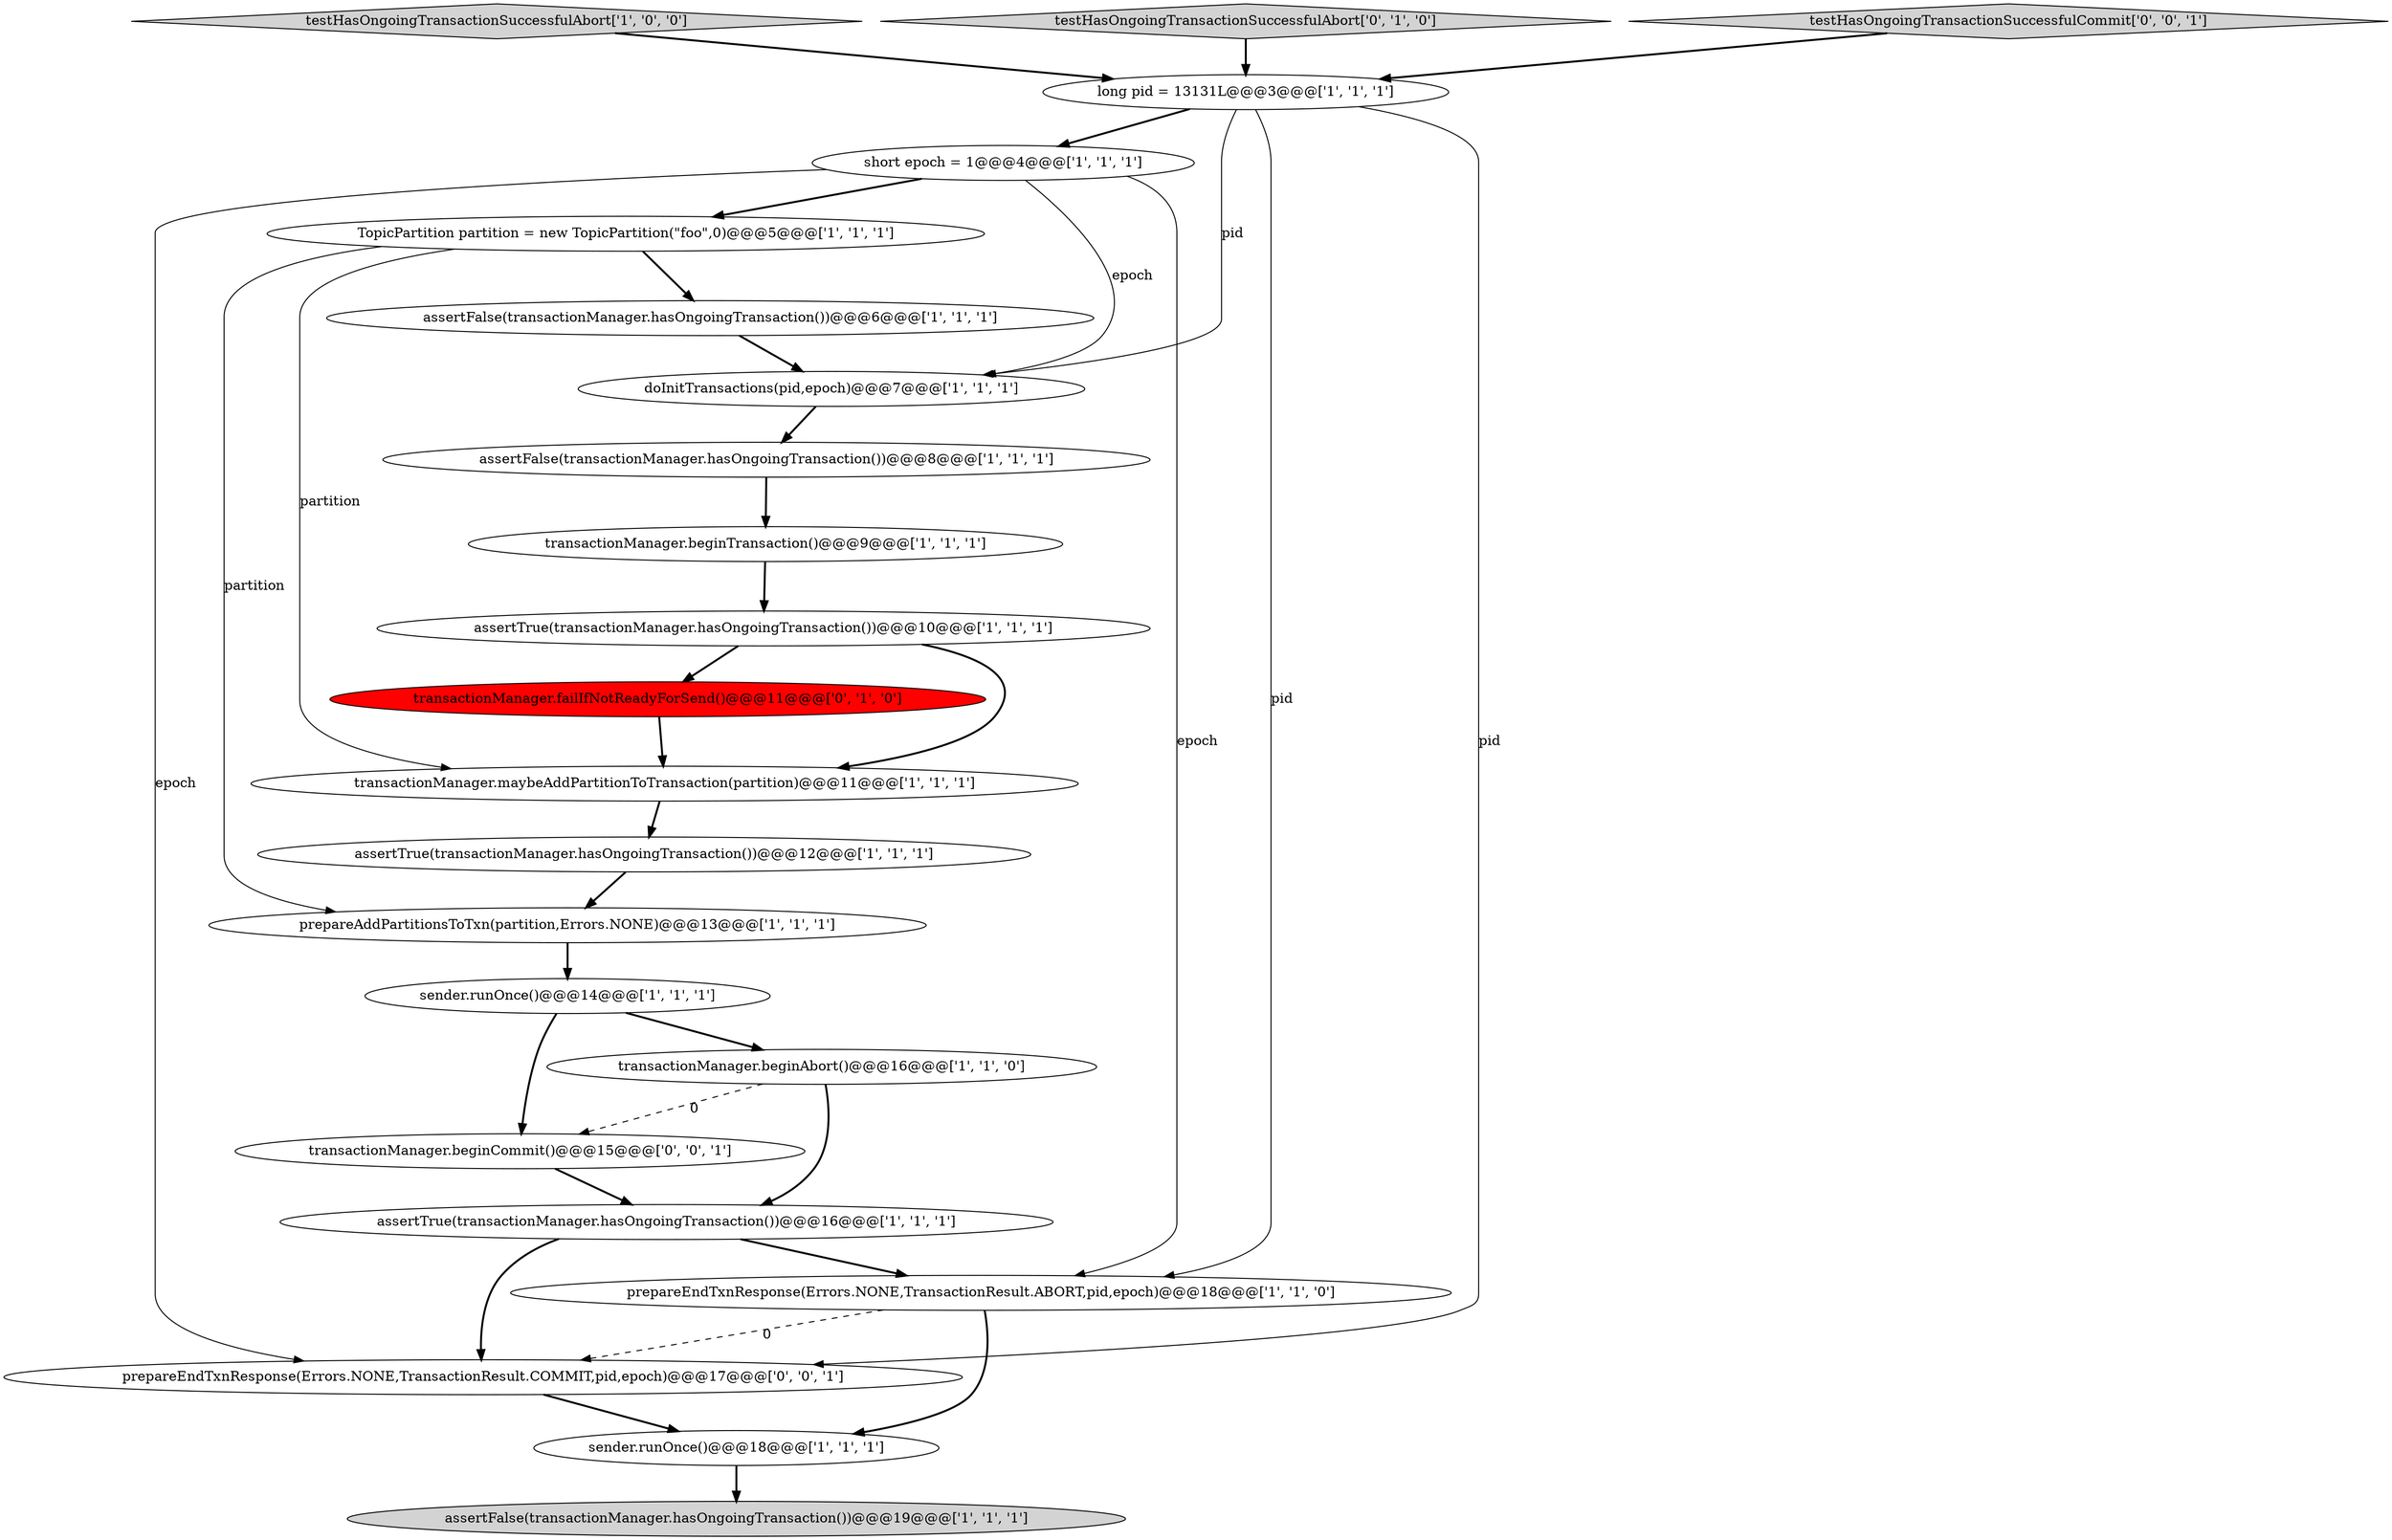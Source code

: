 digraph {
10 [style = filled, label = "transactionManager.beginAbort()@@@16@@@['1', '1', '0']", fillcolor = white, shape = ellipse image = "AAA0AAABBB1BBB"];
3 [style = filled, label = "testHasOngoingTransactionSuccessfulAbort['1', '0', '0']", fillcolor = lightgray, shape = diamond image = "AAA0AAABBB1BBB"];
7 [style = filled, label = "assertTrue(transactionManager.hasOngoingTransaction())@@@16@@@['1', '1', '1']", fillcolor = white, shape = ellipse image = "AAA0AAABBB1BBB"];
2 [style = filled, label = "assertTrue(transactionManager.hasOngoingTransaction())@@@10@@@['1', '1', '1']", fillcolor = white, shape = ellipse image = "AAA0AAABBB1BBB"];
22 [style = filled, label = "prepareEndTxnResponse(Errors.NONE,TransactionResult.COMMIT,pid,epoch)@@@17@@@['0', '0', '1']", fillcolor = white, shape = ellipse image = "AAA0AAABBB3BBB"];
19 [style = filled, label = "testHasOngoingTransactionSuccessfulAbort['0', '1', '0']", fillcolor = lightgray, shape = diamond image = "AAA0AAABBB2BBB"];
9 [style = filled, label = "prepareAddPartitionsToTxn(partition,Errors.NONE)@@@13@@@['1', '1', '1']", fillcolor = white, shape = ellipse image = "AAA0AAABBB1BBB"];
6 [style = filled, label = "sender.runOnce()@@@14@@@['1', '1', '1']", fillcolor = white, shape = ellipse image = "AAA0AAABBB1BBB"];
11 [style = filled, label = "assertFalse(transactionManager.hasOngoingTransaction())@@@6@@@['1', '1', '1']", fillcolor = white, shape = ellipse image = "AAA0AAABBB1BBB"];
15 [style = filled, label = "transactionManager.maybeAddPartitionToTransaction(partition)@@@11@@@['1', '1', '1']", fillcolor = white, shape = ellipse image = "AAA0AAABBB1BBB"];
14 [style = filled, label = "doInitTransactions(pid,epoch)@@@7@@@['1', '1', '1']", fillcolor = white, shape = ellipse image = "AAA0AAABBB1BBB"];
12 [style = filled, label = "assertFalse(transactionManager.hasOngoingTransaction())@@@19@@@['1', '1', '1']", fillcolor = lightgray, shape = ellipse image = "AAA0AAABBB1BBB"];
0 [style = filled, label = "prepareEndTxnResponse(Errors.NONE,TransactionResult.ABORT,pid,epoch)@@@18@@@['1', '1', '0']", fillcolor = white, shape = ellipse image = "AAA0AAABBB1BBB"];
17 [style = filled, label = "short epoch = 1@@@4@@@['1', '1', '1']", fillcolor = white, shape = ellipse image = "AAA0AAABBB1BBB"];
16 [style = filled, label = "long pid = 13131L@@@3@@@['1', '1', '1']", fillcolor = white, shape = ellipse image = "AAA0AAABBB1BBB"];
1 [style = filled, label = "TopicPartition partition = new TopicPartition(\"foo\",0)@@@5@@@['1', '1', '1']", fillcolor = white, shape = ellipse image = "AAA0AAABBB1BBB"];
18 [style = filled, label = "transactionManager.failIfNotReadyForSend()@@@11@@@['0', '1', '0']", fillcolor = red, shape = ellipse image = "AAA1AAABBB2BBB"];
20 [style = filled, label = "transactionManager.beginCommit()@@@15@@@['0', '0', '1']", fillcolor = white, shape = ellipse image = "AAA0AAABBB3BBB"];
13 [style = filled, label = "sender.runOnce()@@@18@@@['1', '1', '1']", fillcolor = white, shape = ellipse image = "AAA0AAABBB1BBB"];
21 [style = filled, label = "testHasOngoingTransactionSuccessfulCommit['0', '0', '1']", fillcolor = lightgray, shape = diamond image = "AAA0AAABBB3BBB"];
5 [style = filled, label = "transactionManager.beginTransaction()@@@9@@@['1', '1', '1']", fillcolor = white, shape = ellipse image = "AAA0AAABBB1BBB"];
8 [style = filled, label = "assertTrue(transactionManager.hasOngoingTransaction())@@@12@@@['1', '1', '1']", fillcolor = white, shape = ellipse image = "AAA0AAABBB1BBB"];
4 [style = filled, label = "assertFalse(transactionManager.hasOngoingTransaction())@@@8@@@['1', '1', '1']", fillcolor = white, shape = ellipse image = "AAA0AAABBB1BBB"];
17->14 [style = solid, label="epoch"];
1->9 [style = solid, label="partition"];
17->1 [style = bold, label=""];
0->13 [style = bold, label=""];
1->15 [style = solid, label="partition"];
11->14 [style = bold, label=""];
18->15 [style = bold, label=""];
2->18 [style = bold, label=""];
16->22 [style = solid, label="pid"];
7->0 [style = bold, label=""];
16->17 [style = bold, label=""];
3->16 [style = bold, label=""];
10->7 [style = bold, label=""];
0->22 [style = dashed, label="0"];
17->0 [style = solid, label="epoch"];
9->6 [style = bold, label=""];
1->11 [style = bold, label=""];
19->16 [style = bold, label=""];
17->22 [style = solid, label="epoch"];
6->20 [style = bold, label=""];
7->22 [style = bold, label=""];
5->2 [style = bold, label=""];
13->12 [style = bold, label=""];
6->10 [style = bold, label=""];
16->14 [style = solid, label="pid"];
2->15 [style = bold, label=""];
8->9 [style = bold, label=""];
21->16 [style = bold, label=""];
16->0 [style = solid, label="pid"];
10->20 [style = dashed, label="0"];
20->7 [style = bold, label=""];
4->5 [style = bold, label=""];
15->8 [style = bold, label=""];
22->13 [style = bold, label=""];
14->4 [style = bold, label=""];
}
